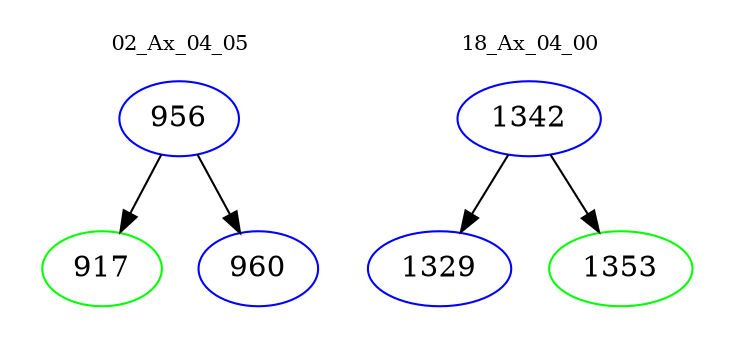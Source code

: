 digraph{
subgraph cluster_0 {
color = white
label = "02_Ax_04_05";
fontsize=10;
T0_956 [label="956", color="blue"]
T0_956 -> T0_917 [color="black"]
T0_917 [label="917", color="green"]
T0_956 -> T0_960 [color="black"]
T0_960 [label="960", color="blue"]
}
subgraph cluster_1 {
color = white
label = "18_Ax_04_00";
fontsize=10;
T1_1342 [label="1342", color="blue"]
T1_1342 -> T1_1329 [color="black"]
T1_1329 [label="1329", color="blue"]
T1_1342 -> T1_1353 [color="black"]
T1_1353 [label="1353", color="green"]
}
}
